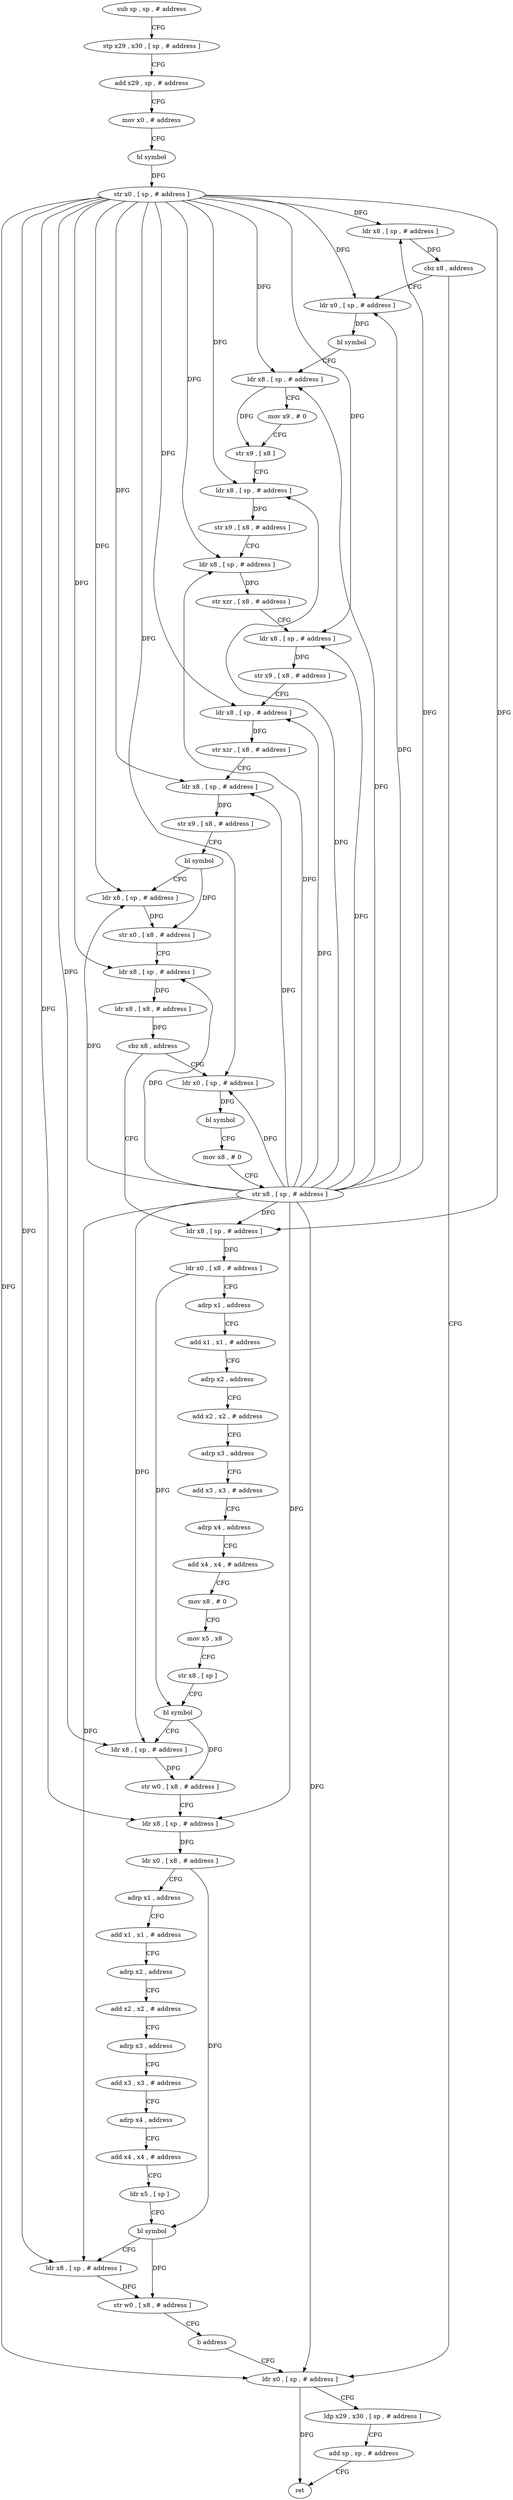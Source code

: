 digraph "func" {
"81612" [label = "sub sp , sp , # address" ]
"81616" [label = "stp x29 , x30 , [ sp , # address ]" ]
"81620" [label = "add x29 , sp , # address" ]
"81624" [label = "mov x0 , # address" ]
"81628" [label = "bl symbol" ]
"81632" [label = "str x0 , [ sp , # address ]" ]
"81636" [label = "ldr x8 , [ sp , # address ]" ]
"81640" [label = "cbz x8 , address" ]
"81868" [label = "ldr x0 , [ sp , # address ]" ]
"81644" [label = "ldr x0 , [ sp , # address ]" ]
"81872" [label = "ldp x29 , x30 , [ sp , # address ]" ]
"81876" [label = "add sp , sp , # address" ]
"81880" [label = "ret" ]
"81648" [label = "bl symbol" ]
"81652" [label = "ldr x8 , [ sp , # address ]" ]
"81656" [label = "mov x9 , # 0" ]
"81660" [label = "str x9 , [ x8 ]" ]
"81664" [label = "ldr x8 , [ sp , # address ]" ]
"81668" [label = "str x9 , [ x8 , # address ]" ]
"81672" [label = "ldr x8 , [ sp , # address ]" ]
"81676" [label = "str xzr , [ x8 , # address ]" ]
"81680" [label = "ldr x8 , [ sp , # address ]" ]
"81684" [label = "str x9 , [ x8 , # address ]" ]
"81688" [label = "ldr x8 , [ sp , # address ]" ]
"81692" [label = "str xzr , [ x8 , # address ]" ]
"81696" [label = "ldr x8 , [ sp , # address ]" ]
"81700" [label = "str x9 , [ x8 , # address ]" ]
"81704" [label = "bl symbol" ]
"81708" [label = "ldr x8 , [ sp , # address ]" ]
"81712" [label = "str x0 , [ x8 , # address ]" ]
"81716" [label = "ldr x8 , [ sp , # address ]" ]
"81720" [label = "ldr x8 , [ x8 , # address ]" ]
"81724" [label = "cbz x8 , address" ]
"81852" [label = "ldr x0 , [ sp , # address ]" ]
"81728" [label = "ldr x8 , [ sp , # address ]" ]
"81856" [label = "bl symbol" ]
"81860" [label = "mov x8 , # 0" ]
"81864" [label = "str x8 , [ sp , # address ]" ]
"81732" [label = "ldr x0 , [ x8 , # address ]" ]
"81736" [label = "adrp x1 , address" ]
"81740" [label = "add x1 , x1 , # address" ]
"81744" [label = "adrp x2 , address" ]
"81748" [label = "add x2 , x2 , # address" ]
"81752" [label = "adrp x3 , address" ]
"81756" [label = "add x3 , x3 , # address" ]
"81760" [label = "adrp x4 , address" ]
"81764" [label = "add x4 , x4 , # address" ]
"81768" [label = "mov x8 , # 0" ]
"81772" [label = "mov x5 , x8" ]
"81776" [label = "str x8 , [ sp ]" ]
"81780" [label = "bl symbol" ]
"81784" [label = "ldr x8 , [ sp , # address ]" ]
"81788" [label = "str w0 , [ x8 , # address ]" ]
"81792" [label = "ldr x8 , [ sp , # address ]" ]
"81796" [label = "ldr x0 , [ x8 , # address ]" ]
"81800" [label = "adrp x1 , address" ]
"81804" [label = "add x1 , x1 , # address" ]
"81808" [label = "adrp x2 , address" ]
"81812" [label = "add x2 , x2 , # address" ]
"81816" [label = "adrp x3 , address" ]
"81820" [label = "add x3 , x3 , # address" ]
"81824" [label = "adrp x4 , address" ]
"81828" [label = "add x4 , x4 , # address" ]
"81832" [label = "ldr x5 , [ sp ]" ]
"81836" [label = "bl symbol" ]
"81840" [label = "ldr x8 , [ sp , # address ]" ]
"81844" [label = "str w0 , [ x8 , # address ]" ]
"81848" [label = "b address" ]
"81612" -> "81616" [ label = "CFG" ]
"81616" -> "81620" [ label = "CFG" ]
"81620" -> "81624" [ label = "CFG" ]
"81624" -> "81628" [ label = "CFG" ]
"81628" -> "81632" [ label = "DFG" ]
"81632" -> "81636" [ label = "DFG" ]
"81632" -> "81868" [ label = "DFG" ]
"81632" -> "81644" [ label = "DFG" ]
"81632" -> "81652" [ label = "DFG" ]
"81632" -> "81664" [ label = "DFG" ]
"81632" -> "81672" [ label = "DFG" ]
"81632" -> "81680" [ label = "DFG" ]
"81632" -> "81688" [ label = "DFG" ]
"81632" -> "81696" [ label = "DFG" ]
"81632" -> "81708" [ label = "DFG" ]
"81632" -> "81716" [ label = "DFG" ]
"81632" -> "81852" [ label = "DFG" ]
"81632" -> "81728" [ label = "DFG" ]
"81632" -> "81784" [ label = "DFG" ]
"81632" -> "81792" [ label = "DFG" ]
"81632" -> "81840" [ label = "DFG" ]
"81636" -> "81640" [ label = "DFG" ]
"81640" -> "81868" [ label = "CFG" ]
"81640" -> "81644" [ label = "CFG" ]
"81868" -> "81872" [ label = "CFG" ]
"81868" -> "81880" [ label = "DFG" ]
"81644" -> "81648" [ label = "DFG" ]
"81872" -> "81876" [ label = "CFG" ]
"81876" -> "81880" [ label = "CFG" ]
"81648" -> "81652" [ label = "CFG" ]
"81652" -> "81656" [ label = "CFG" ]
"81652" -> "81660" [ label = "DFG" ]
"81656" -> "81660" [ label = "CFG" ]
"81660" -> "81664" [ label = "CFG" ]
"81664" -> "81668" [ label = "DFG" ]
"81668" -> "81672" [ label = "CFG" ]
"81672" -> "81676" [ label = "DFG" ]
"81676" -> "81680" [ label = "CFG" ]
"81680" -> "81684" [ label = "DFG" ]
"81684" -> "81688" [ label = "CFG" ]
"81688" -> "81692" [ label = "DFG" ]
"81692" -> "81696" [ label = "CFG" ]
"81696" -> "81700" [ label = "DFG" ]
"81700" -> "81704" [ label = "CFG" ]
"81704" -> "81708" [ label = "CFG" ]
"81704" -> "81712" [ label = "DFG" ]
"81708" -> "81712" [ label = "DFG" ]
"81712" -> "81716" [ label = "CFG" ]
"81716" -> "81720" [ label = "DFG" ]
"81720" -> "81724" [ label = "DFG" ]
"81724" -> "81852" [ label = "CFG" ]
"81724" -> "81728" [ label = "CFG" ]
"81852" -> "81856" [ label = "DFG" ]
"81728" -> "81732" [ label = "DFG" ]
"81856" -> "81860" [ label = "CFG" ]
"81860" -> "81864" [ label = "CFG" ]
"81864" -> "81868" [ label = "DFG" ]
"81864" -> "81636" [ label = "DFG" ]
"81864" -> "81644" [ label = "DFG" ]
"81864" -> "81652" [ label = "DFG" ]
"81864" -> "81664" [ label = "DFG" ]
"81864" -> "81672" [ label = "DFG" ]
"81864" -> "81680" [ label = "DFG" ]
"81864" -> "81688" [ label = "DFG" ]
"81864" -> "81696" [ label = "DFG" ]
"81864" -> "81708" [ label = "DFG" ]
"81864" -> "81716" [ label = "DFG" ]
"81864" -> "81852" [ label = "DFG" ]
"81864" -> "81728" [ label = "DFG" ]
"81864" -> "81784" [ label = "DFG" ]
"81864" -> "81792" [ label = "DFG" ]
"81864" -> "81840" [ label = "DFG" ]
"81732" -> "81736" [ label = "CFG" ]
"81732" -> "81780" [ label = "DFG" ]
"81736" -> "81740" [ label = "CFG" ]
"81740" -> "81744" [ label = "CFG" ]
"81744" -> "81748" [ label = "CFG" ]
"81748" -> "81752" [ label = "CFG" ]
"81752" -> "81756" [ label = "CFG" ]
"81756" -> "81760" [ label = "CFG" ]
"81760" -> "81764" [ label = "CFG" ]
"81764" -> "81768" [ label = "CFG" ]
"81768" -> "81772" [ label = "CFG" ]
"81772" -> "81776" [ label = "CFG" ]
"81776" -> "81780" [ label = "CFG" ]
"81780" -> "81784" [ label = "CFG" ]
"81780" -> "81788" [ label = "DFG" ]
"81784" -> "81788" [ label = "DFG" ]
"81788" -> "81792" [ label = "CFG" ]
"81792" -> "81796" [ label = "DFG" ]
"81796" -> "81800" [ label = "CFG" ]
"81796" -> "81836" [ label = "DFG" ]
"81800" -> "81804" [ label = "CFG" ]
"81804" -> "81808" [ label = "CFG" ]
"81808" -> "81812" [ label = "CFG" ]
"81812" -> "81816" [ label = "CFG" ]
"81816" -> "81820" [ label = "CFG" ]
"81820" -> "81824" [ label = "CFG" ]
"81824" -> "81828" [ label = "CFG" ]
"81828" -> "81832" [ label = "CFG" ]
"81832" -> "81836" [ label = "CFG" ]
"81836" -> "81840" [ label = "CFG" ]
"81836" -> "81844" [ label = "DFG" ]
"81840" -> "81844" [ label = "DFG" ]
"81844" -> "81848" [ label = "CFG" ]
"81848" -> "81868" [ label = "CFG" ]
}
